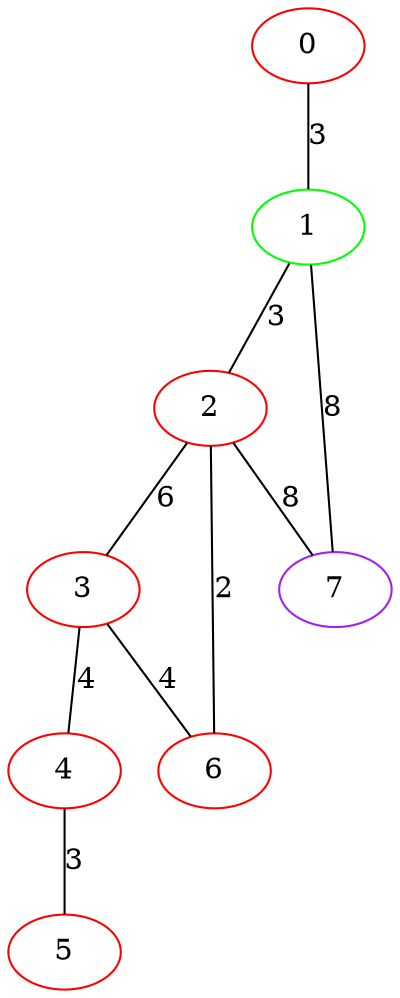 graph "" {
0 [color=red, weight=1];
1 [color=green, weight=2];
2 [color=red, weight=1];
3 [color=red, weight=1];
4 [color=red, weight=1];
5 [color=red, weight=1];
6 [color=red, weight=1];
7 [color=purple, weight=4];
0 -- 1  [key=0, label=3];
1 -- 2  [key=0, label=3];
1 -- 7  [key=0, label=8];
2 -- 3  [key=0, label=6];
2 -- 6  [key=0, label=2];
2 -- 7  [key=0, label=8];
3 -- 4  [key=0, label=4];
3 -- 6  [key=0, label=4];
4 -- 5  [key=0, label=3];
}
